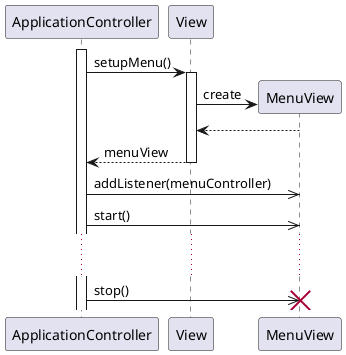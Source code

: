 @startuml view_navigation

participant ApplicationController as C
participant View as V
participant MenuView as MV

activate C
C -> V ++: setupMenu()
V -> MV **: create
MV --> V
V --> C --: menuView
C ->> MV: addListener(menuController)
C ->> MV: start()

... ...

C ->> MV !!: stop()

@enduml